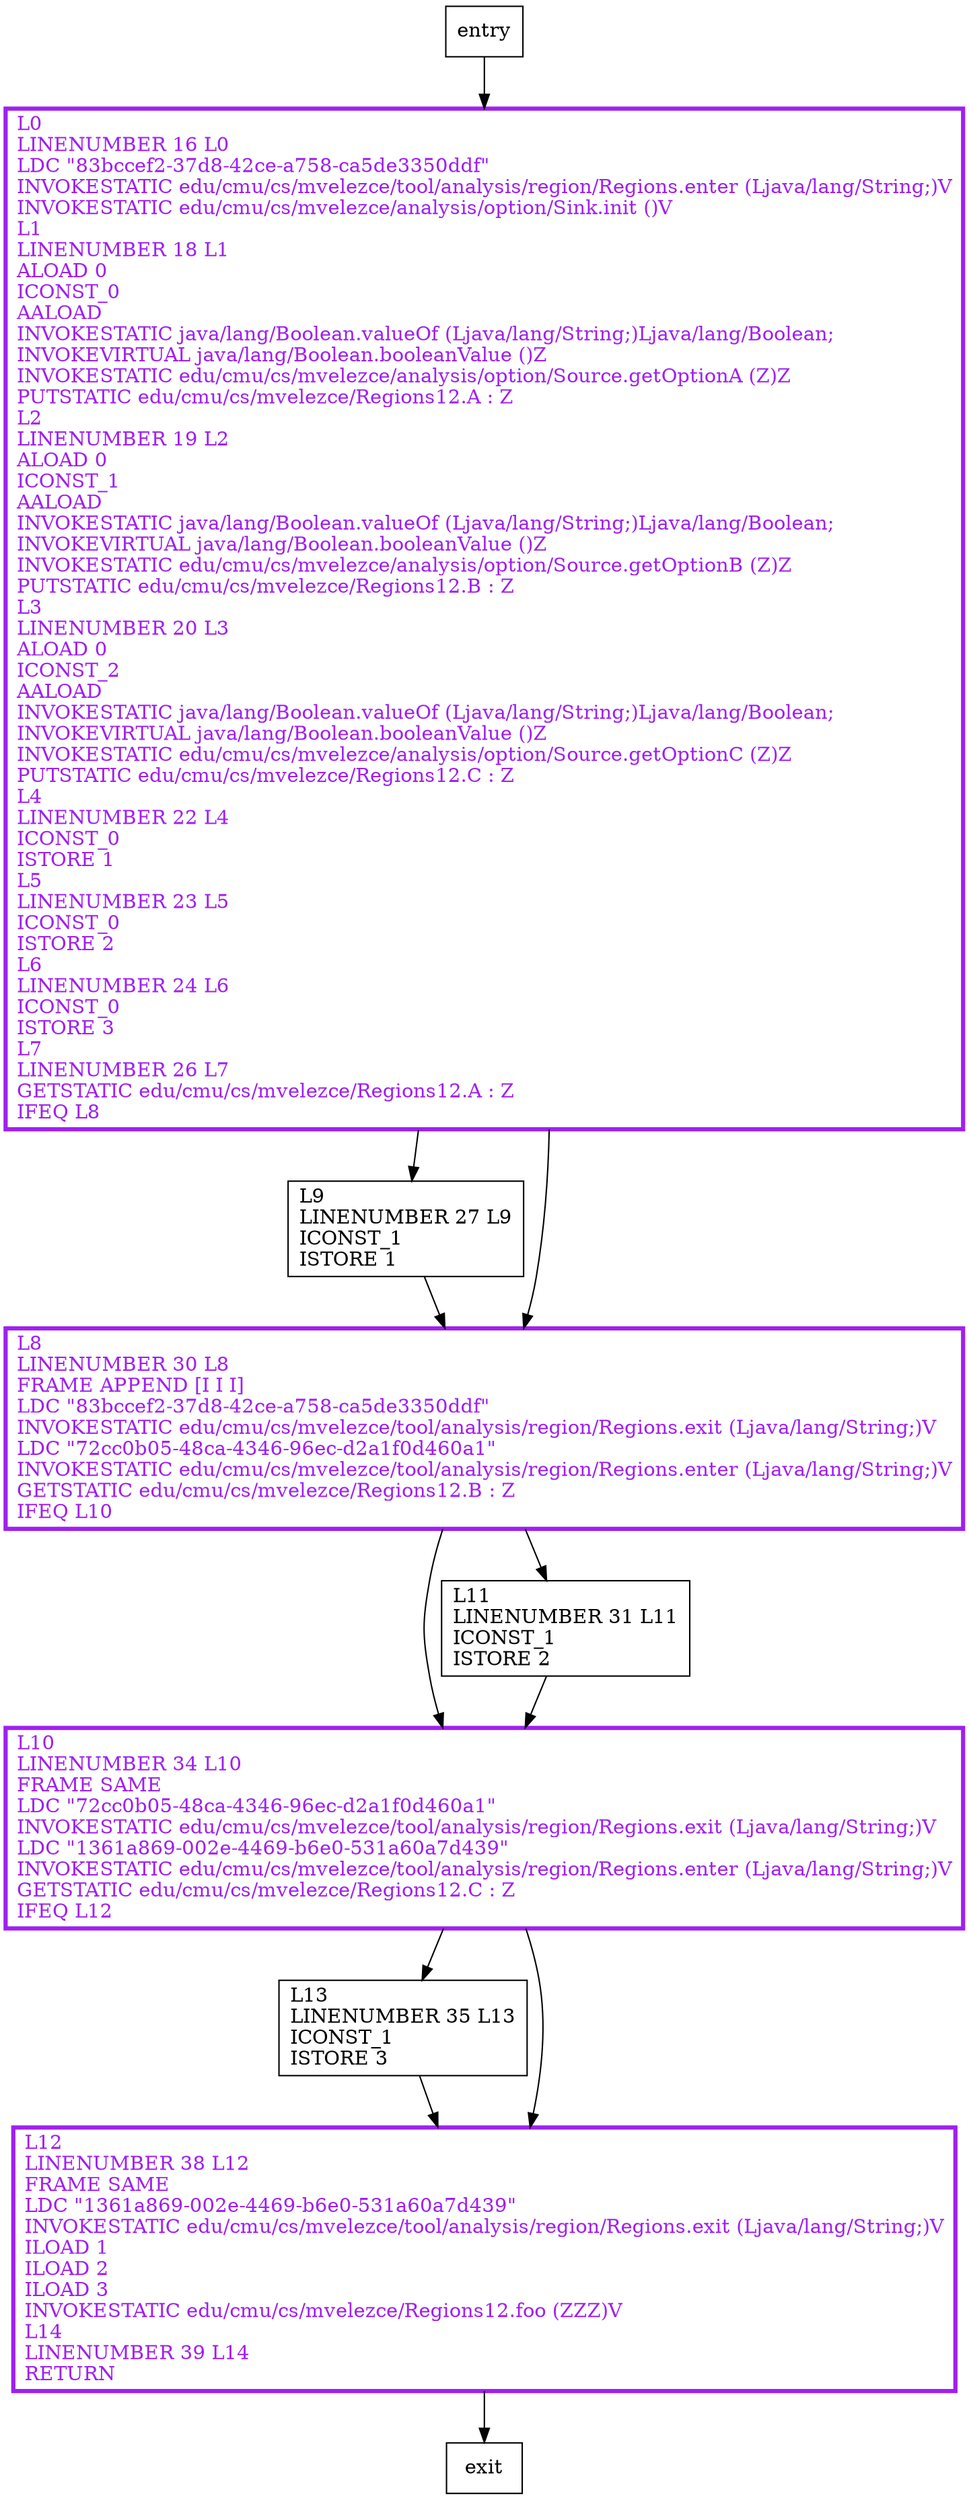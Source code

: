 digraph main {
node [shape=record];
1131058899 [label="L10\lLINENUMBER 34 L10\lFRAME SAME\lLDC \"72cc0b05-48ca-4346-96ec-d2a1f0d460a1\"\lINVOKESTATIC edu/cmu/cs/mvelezce/tool/analysis/region/Regions.exit (Ljava/lang/String;)V\lLDC \"1361a869-002e-4469-b6e0-531a60a7d439\"\lINVOKESTATIC edu/cmu/cs/mvelezce/tool/analysis/region/Regions.enter (Ljava/lang/String;)V\lGETSTATIC edu/cmu/cs/mvelezce/Regions12.C : Z\lIFEQ L12\l"];
1458056422 [label="L11\lLINENUMBER 31 L11\lICONST_1\lISTORE 2\l"];
1854916777 [label="L13\lLINENUMBER 35 L13\lICONST_1\lISTORE 3\l"];
8540189 [label="L9\lLINENUMBER 27 L9\lICONST_1\lISTORE 1\l"];
2082438543 [label="L12\lLINENUMBER 38 L12\lFRAME SAME\lLDC \"1361a869-002e-4469-b6e0-531a60a7d439\"\lINVOKESTATIC edu/cmu/cs/mvelezce/tool/analysis/region/Regions.exit (Ljava/lang/String;)V\lILOAD 1\lILOAD 2\lILOAD 3\lINVOKESTATIC edu/cmu/cs/mvelezce/Regions12.foo (ZZZ)V\lL14\lLINENUMBER 39 L14\lRETURN\l"];
2004639085 [label="L0\lLINENUMBER 16 L0\lLDC \"83bccef2-37d8-42ce-a758-ca5de3350ddf\"\lINVOKESTATIC edu/cmu/cs/mvelezce/tool/analysis/region/Regions.enter (Ljava/lang/String;)V\lINVOKESTATIC edu/cmu/cs/mvelezce/analysis/option/Sink.init ()V\lL1\lLINENUMBER 18 L1\lALOAD 0\lICONST_0\lAALOAD\lINVOKESTATIC java/lang/Boolean.valueOf (Ljava/lang/String;)Ljava/lang/Boolean;\lINVOKEVIRTUAL java/lang/Boolean.booleanValue ()Z\lINVOKESTATIC edu/cmu/cs/mvelezce/analysis/option/Source.getOptionA (Z)Z\lPUTSTATIC edu/cmu/cs/mvelezce/Regions12.A : Z\lL2\lLINENUMBER 19 L2\lALOAD 0\lICONST_1\lAALOAD\lINVOKESTATIC java/lang/Boolean.valueOf (Ljava/lang/String;)Ljava/lang/Boolean;\lINVOKEVIRTUAL java/lang/Boolean.booleanValue ()Z\lINVOKESTATIC edu/cmu/cs/mvelezce/analysis/option/Source.getOptionB (Z)Z\lPUTSTATIC edu/cmu/cs/mvelezce/Regions12.B : Z\lL3\lLINENUMBER 20 L3\lALOAD 0\lICONST_2\lAALOAD\lINVOKESTATIC java/lang/Boolean.valueOf (Ljava/lang/String;)Ljava/lang/Boolean;\lINVOKEVIRTUAL java/lang/Boolean.booleanValue ()Z\lINVOKESTATIC edu/cmu/cs/mvelezce/analysis/option/Source.getOptionC (Z)Z\lPUTSTATIC edu/cmu/cs/mvelezce/Regions12.C : Z\lL4\lLINENUMBER 22 L4\lICONST_0\lISTORE 1\lL5\lLINENUMBER 23 L5\lICONST_0\lISTORE 2\lL6\lLINENUMBER 24 L6\lICONST_0\lISTORE 3\lL7\lLINENUMBER 26 L7\lGETSTATIC edu/cmu/cs/mvelezce/Regions12.A : Z\lIFEQ L8\l"];
1785202338 [label="L8\lLINENUMBER 30 L8\lFRAME APPEND [I I I]\lLDC \"83bccef2-37d8-42ce-a758-ca5de3350ddf\"\lINVOKESTATIC edu/cmu/cs/mvelezce/tool/analysis/region/Regions.exit (Ljava/lang/String;)V\lLDC \"72cc0b05-48ca-4346-96ec-d2a1f0d460a1\"\lINVOKESTATIC edu/cmu/cs/mvelezce/tool/analysis/region/Regions.enter (Ljava/lang/String;)V\lGETSTATIC edu/cmu/cs/mvelezce/Regions12.B : Z\lIFEQ L10\l"];
entry;
exit;
entry -> 2004639085;
1131058899 -> 1854916777;
1131058899 -> 2082438543;
1458056422 -> 1131058899;
1854916777 -> 2082438543;
8540189 -> 1785202338;
2082438543 -> exit;
2004639085 -> 8540189;
2004639085 -> 1785202338;
1785202338 -> 1131058899;
1785202338 -> 1458056422;
1131058899[fontcolor="purple", penwidth=3, color="purple"];
2082438543[fontcolor="purple", penwidth=3, color="purple"];
2004639085[fontcolor="purple", penwidth=3, color="purple"];
1785202338[fontcolor="purple", penwidth=3, color="purple"];
}
